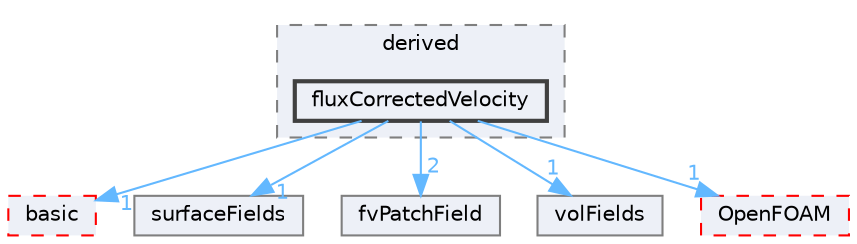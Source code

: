 digraph "src/finiteVolume/fields/fvPatchFields/derived/fluxCorrectedVelocity"
{
 // LATEX_PDF_SIZE
  bgcolor="transparent";
  edge [fontname=Helvetica,fontsize=10,labelfontname=Helvetica,labelfontsize=10];
  node [fontname=Helvetica,fontsize=10,shape=box,height=0.2,width=0.4];
  compound=true
  subgraph clusterdir_ece9aa6b5af9a7776a75b0c1993b0910 {
    graph [ bgcolor="#edf0f7", pencolor="grey50", label="derived", fontname=Helvetica,fontsize=10 style="filled,dashed", URL="dir_ece9aa6b5af9a7776a75b0c1993b0910.html",tooltip=""]
  dir_0a7b7f1a151105f6f2b9278be9c03c34 [label="fluxCorrectedVelocity", fillcolor="#edf0f7", color="grey25", style="filled,bold", URL="dir_0a7b7f1a151105f6f2b9278be9c03c34.html",tooltip=""];
  }
  dir_546b14c9025d30bb5b92fa069dbdd82c [label="basic", fillcolor="#edf0f7", color="red", style="filled,dashed", URL="dir_546b14c9025d30bb5b92fa069dbdd82c.html",tooltip=""];
  dir_606ba9250f9107f82f779cbd3e87c3a5 [label="surfaceFields", fillcolor="#edf0f7", color="grey50", style="filled", URL="dir_606ba9250f9107f82f779cbd3e87c3a5.html",tooltip=""];
  dir_6b9423849569a7ee618201e7cfce9eaa [label="fvPatchField", fillcolor="#edf0f7", color="grey50", style="filled", URL="dir_6b9423849569a7ee618201e7cfce9eaa.html",tooltip=""];
  dir_bd8bf7fa65467c460a50eacc456ce356 [label="volFields", fillcolor="#edf0f7", color="grey50", style="filled", URL="dir_bd8bf7fa65467c460a50eacc456ce356.html",tooltip=""];
  dir_c5473ff19b20e6ec4dfe5c310b3778a8 [label="OpenFOAM", fillcolor="#edf0f7", color="red", style="filled,dashed", URL="dir_c5473ff19b20e6ec4dfe5c310b3778a8.html",tooltip=""];
  dir_0a7b7f1a151105f6f2b9278be9c03c34->dir_546b14c9025d30bb5b92fa069dbdd82c [headlabel="1", labeldistance=1.5 headhref="dir_001445_000207.html" href="dir_001445_000207.html" color="steelblue1" fontcolor="steelblue1"];
  dir_0a7b7f1a151105f6f2b9278be9c03c34->dir_606ba9250f9107f82f779cbd3e87c3a5 [headlabel="1", labeldistance=1.5 headhref="dir_001445_003832.html" href="dir_001445_003832.html" color="steelblue1" fontcolor="steelblue1"];
  dir_0a7b7f1a151105f6f2b9278be9c03c34->dir_6b9423849569a7ee618201e7cfce9eaa [headlabel="2", labeldistance=1.5 headhref="dir_001445_001564.html" href="dir_001445_001564.html" color="steelblue1" fontcolor="steelblue1"];
  dir_0a7b7f1a151105f6f2b9278be9c03c34->dir_bd8bf7fa65467c460a50eacc456ce356 [headlabel="1", labeldistance=1.5 headhref="dir_001445_004295.html" href="dir_001445_004295.html" color="steelblue1" fontcolor="steelblue1"];
  dir_0a7b7f1a151105f6f2b9278be9c03c34->dir_c5473ff19b20e6ec4dfe5c310b3778a8 [headlabel="1", labeldistance=1.5 headhref="dir_001445_002695.html" href="dir_001445_002695.html" color="steelblue1" fontcolor="steelblue1"];
}
